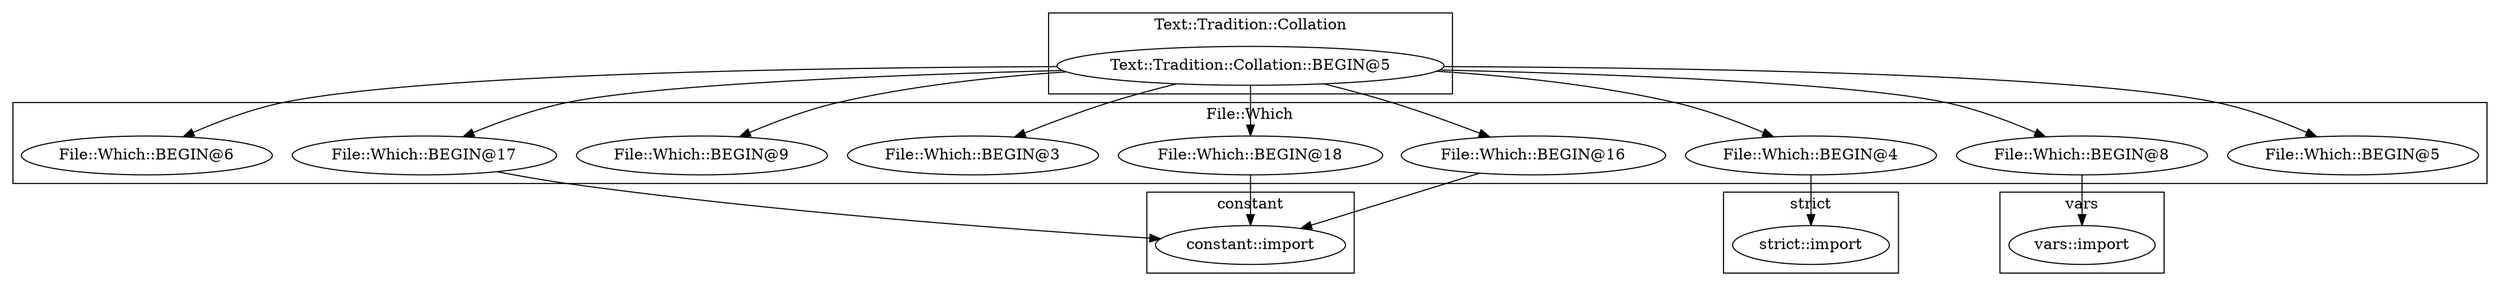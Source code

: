 digraph {
graph [overlap=false]
subgraph cluster_Text_Tradition_Collation {
	label="Text::Tradition::Collation";
	"Text::Tradition::Collation::BEGIN@5";
}
subgraph cluster_constant {
	label="constant";
	"constant::import";
}
subgraph cluster_File_Which {
	label="File::Which";
	"File::Which::BEGIN@5";
	"File::Which::BEGIN@18";
	"File::Which::BEGIN@4";
	"File::Which::BEGIN@8";
	"File::Which::BEGIN@17";
	"File::Which::BEGIN@3";
	"File::Which::BEGIN@9";
	"File::Which::BEGIN@16";
	"File::Which::BEGIN@6";
}
subgraph cluster_vars {
	label="vars";
	"vars::import";
}
subgraph cluster_strict {
	label="strict";
	"strict::import";
}
"Text::Tradition::Collation::BEGIN@5" -> "File::Which::BEGIN@4";
"Text::Tradition::Collation::BEGIN@5" -> "File::Which::BEGIN@3";
"Text::Tradition::Collation::BEGIN@5" -> "File::Which::BEGIN@6";
"File::Which::BEGIN@17" -> "constant::import";
"File::Which::BEGIN@18" -> "constant::import";
"File::Which::BEGIN@16" -> "constant::import";
"Text::Tradition::Collation::BEGIN@5" -> "File::Which::BEGIN@9";
"File::Which::BEGIN@4" -> "strict::import";
"Text::Tradition::Collation::BEGIN@5" -> "File::Which::BEGIN@16";
"Text::Tradition::Collation::BEGIN@5" -> "File::Which::BEGIN@18";
"File::Which::BEGIN@8" -> "vars::import";
"Text::Tradition::Collation::BEGIN@5" -> "File::Which::BEGIN@5";
"Text::Tradition::Collation::BEGIN@5" -> "File::Which::BEGIN@17";
"Text::Tradition::Collation::BEGIN@5" -> "File::Which::BEGIN@8";
}
